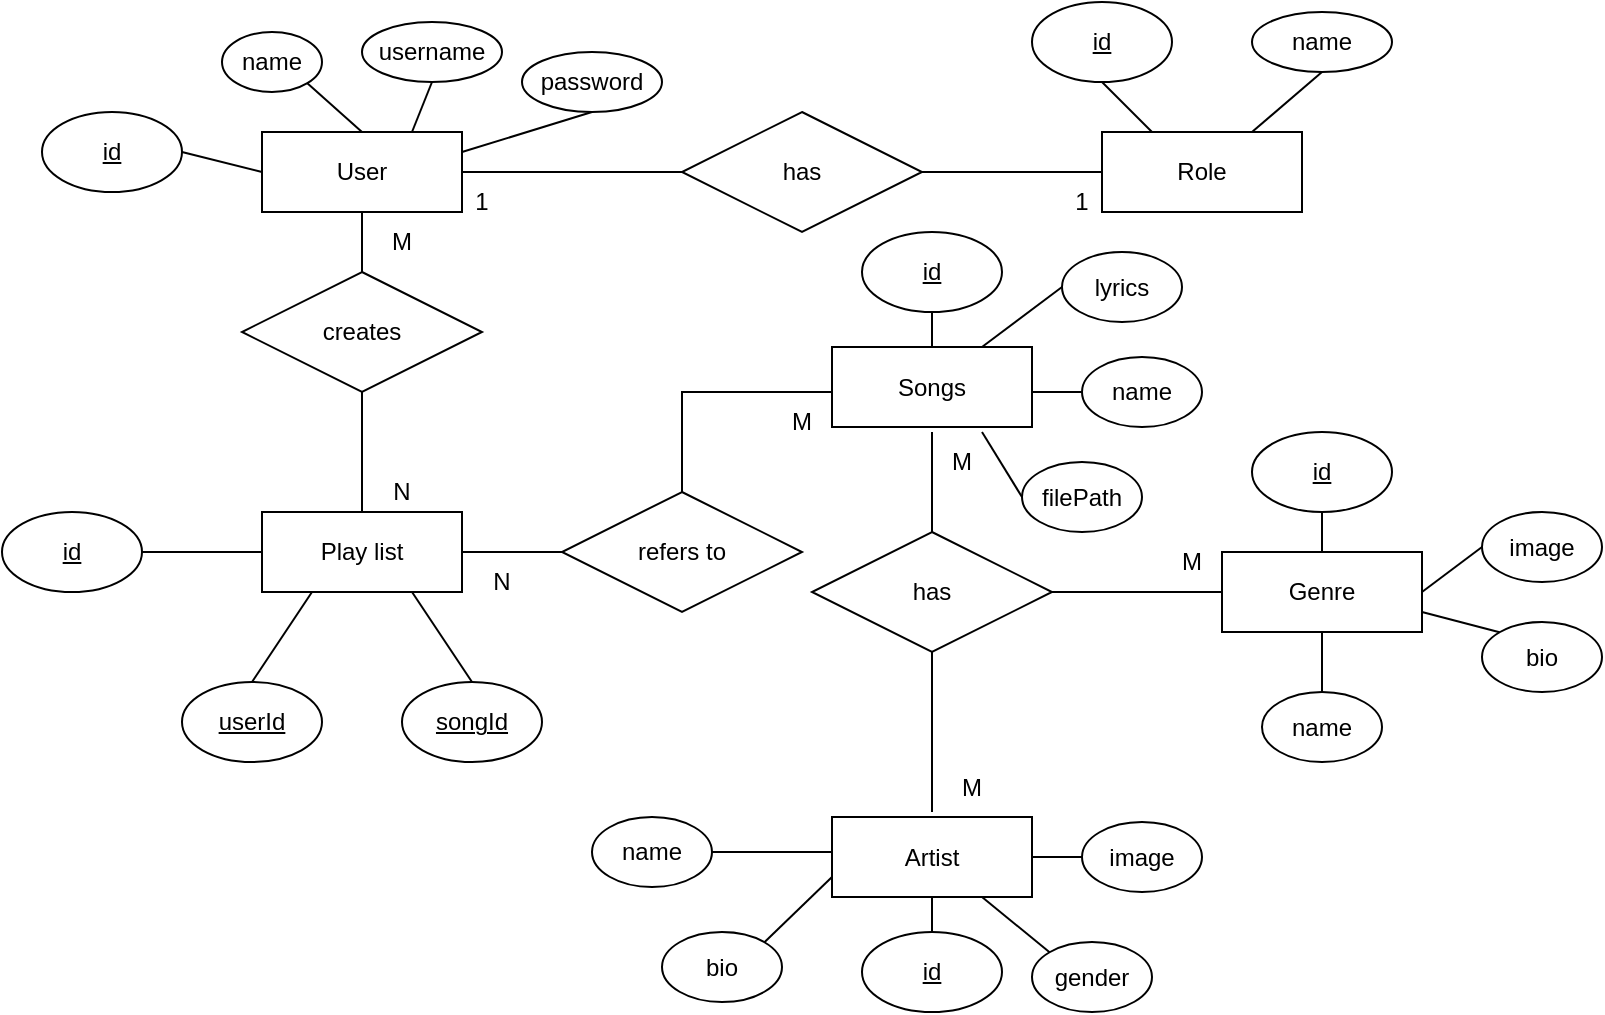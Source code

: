 <mxfile version="24.5.4" type="device">
  <diagram id="R2lEEEUBdFMjLlhIrx00" name="Page-1">
    <mxGraphModel dx="1200" dy="533" grid="1" gridSize="10" guides="1" tooltips="1" connect="1" arrows="1" fold="1" page="1" pageScale="1" pageWidth="850" pageHeight="1100" math="0" shadow="0" extFonts="Permanent Marker^https://fonts.googleapis.com/css?family=Permanent+Marker">
      <root>
        <mxCell id="0" />
        <mxCell id="1" parent="0" />
        <mxCell id="3n5AbjOA-bMkweXz2_4T-55" value="has" style="shape=rhombus;perimeter=rhombusPerimeter;whiteSpace=wrap;html=1;align=center;" parent="1" vertex="1">
          <mxGeometry x="410" y="60" width="120" height="60" as="geometry" />
        </mxCell>
        <mxCell id="3n5AbjOA-bMkweXz2_4T-59" value="has" style="shape=rhombus;perimeter=rhombusPerimeter;whiteSpace=wrap;html=1;align=center;" parent="1" vertex="1">
          <mxGeometry x="475" y="270" width="120" height="60" as="geometry" />
        </mxCell>
        <mxCell id="3n5AbjOA-bMkweXz2_4T-65" value="" style="endArrow=none;html=1;rounded=0;exitX=0.5;exitY=0;exitDx=0;exitDy=0;entryX=0.5;entryY=1;entryDx=0;entryDy=0;" parent="1" target="3n5AbjOA-bMkweXz2_4T-59" edge="1">
          <mxGeometry width="50" height="50" relative="1" as="geometry">
            <mxPoint x="535" y="410" as="sourcePoint" />
            <mxPoint x="545" y="340" as="targetPoint" />
          </mxGeometry>
        </mxCell>
        <mxCell id="3n5AbjOA-bMkweXz2_4T-66" value="" style="endArrow=none;html=1;rounded=0;exitX=0;exitY=0.5;exitDx=0;exitDy=0;entryX=1;entryY=0.5;entryDx=0;entryDy=0;" parent="1" target="3n5AbjOA-bMkweXz2_4T-59" edge="1">
          <mxGeometry width="50" height="50" relative="1" as="geometry">
            <mxPoint x="680" y="300" as="sourcePoint" />
            <mxPoint x="585" y="260" as="targetPoint" />
          </mxGeometry>
        </mxCell>
        <mxCell id="3n5AbjOA-bMkweXz2_4T-67" value="" style="endArrow=none;html=1;rounded=0;exitX=0.5;exitY=0;exitDx=0;exitDy=0;entryX=0.5;entryY=1;entryDx=0;entryDy=0;" parent="1" source="3n5AbjOA-bMkweXz2_4T-59" edge="1">
          <mxGeometry width="50" height="50" relative="1" as="geometry">
            <mxPoint x="445" y="420" as="sourcePoint" />
            <mxPoint x="535" y="220" as="targetPoint" />
          </mxGeometry>
        </mxCell>
        <mxCell id="3n5AbjOA-bMkweXz2_4T-69" value="" style="endArrow=none;html=1;rounded=0;entryX=0.5;entryY=1;entryDx=0;entryDy=0;" parent="1" edge="1">
          <mxGeometry width="50" height="50" relative="1" as="geometry">
            <mxPoint x="250" y="140" as="sourcePoint" />
            <mxPoint x="250" y="110" as="targetPoint" />
          </mxGeometry>
        </mxCell>
        <mxCell id="3n5AbjOA-bMkweXz2_4T-70" value="creates" style="shape=rhombus;perimeter=rhombusPerimeter;whiteSpace=wrap;html=1;align=center;" parent="1" vertex="1">
          <mxGeometry x="190" y="140" width="120" height="60" as="geometry" />
        </mxCell>
        <mxCell id="3n5AbjOA-bMkweXz2_4T-72" value="" style="endArrow=none;html=1;rounded=0;exitX=0.5;exitY=0;exitDx=0;exitDy=0;entryX=0.5;entryY=1;entryDx=0;entryDy=0;" parent="1" source="EnyzGbGBw4MDuUm2ZRS9-9" target="3n5AbjOA-bMkweXz2_4T-70" edge="1">
          <mxGeometry width="50" height="50" relative="1" as="geometry">
            <mxPoint x="250" y="260" as="sourcePoint" />
            <mxPoint x="455" y="230" as="targetPoint" />
          </mxGeometry>
        </mxCell>
        <mxCell id="3n5AbjOA-bMkweXz2_4T-73" value="refers to" style="shape=rhombus;perimeter=rhombusPerimeter;whiteSpace=wrap;html=1;align=center;" parent="1" vertex="1">
          <mxGeometry x="350" y="250" width="120" height="60" as="geometry" />
        </mxCell>
        <mxCell id="3n5AbjOA-bMkweXz2_4T-74" value="" style="endArrow=none;html=1;rounded=0;exitX=0.5;exitY=0;exitDx=0;exitDy=0;entryX=0;entryY=0.5;entryDx=0;entryDy=0;" parent="1" source="3n5AbjOA-bMkweXz2_4T-73" edge="1">
          <mxGeometry width="50" height="50" relative="1" as="geometry">
            <mxPoint x="545" y="280" as="sourcePoint" />
            <mxPoint x="485" y="200" as="targetPoint" />
            <Array as="points">
              <mxPoint x="410" y="200" />
            </Array>
          </mxGeometry>
        </mxCell>
        <mxCell id="3n5AbjOA-bMkweXz2_4T-75" value="" style="endArrow=none;html=1;rounded=0;exitX=1;exitY=0.5;exitDx=0;exitDy=0;entryX=0;entryY=0.5;entryDx=0;entryDy=0;" parent="1" source="EnyzGbGBw4MDuUm2ZRS9-9" target="3n5AbjOA-bMkweXz2_4T-73" edge="1">
          <mxGeometry width="50" height="50" relative="1" as="geometry">
            <mxPoint x="300" y="280" as="sourcePoint" />
            <mxPoint x="495" y="210" as="targetPoint" />
            <Array as="points" />
          </mxGeometry>
        </mxCell>
        <mxCell id="3n5AbjOA-bMkweXz2_4T-77" value="name" style="ellipse;whiteSpace=wrap;html=1;" parent="1" vertex="1">
          <mxGeometry x="180" y="20" width="50" height="30" as="geometry" />
        </mxCell>
        <mxCell id="3n5AbjOA-bMkweXz2_4T-79" value="username" style="ellipse;whiteSpace=wrap;html=1;" parent="1" vertex="1">
          <mxGeometry x="250" y="15" width="70" height="30" as="geometry" />
        </mxCell>
        <mxCell id="3n5AbjOA-bMkweXz2_4T-80" value="" style="endArrow=none;html=1;rounded=0;entryX=0;entryY=0.5;entryDx=0;entryDy=0;exitX=1;exitY=0.5;exitDx=0;exitDy=0;" parent="1" target="3n5AbjOA-bMkweXz2_4T-55" edge="1">
          <mxGeometry width="50" height="50" relative="1" as="geometry">
            <mxPoint x="300" y="90" as="sourcePoint" />
            <mxPoint x="380" y="170" as="targetPoint" />
          </mxGeometry>
        </mxCell>
        <mxCell id="3n5AbjOA-bMkweXz2_4T-81" value="" style="endArrow=none;html=1;rounded=0;entryX=0;entryY=0.5;entryDx=0;entryDy=0;exitX=1;exitY=0.5;exitDx=0;exitDy=0;" parent="1" source="3n5AbjOA-bMkweXz2_4T-55" edge="1">
          <mxGeometry width="50" height="50" relative="1" as="geometry">
            <mxPoint x="310" y="100" as="sourcePoint" />
            <mxPoint x="620" y="90.0" as="targetPoint" />
          </mxGeometry>
        </mxCell>
        <mxCell id="3n5AbjOA-bMkweXz2_4T-83" value="" style="endArrow=none;html=1;rounded=0;entryX=1;entryY=0.5;entryDx=0;entryDy=0;exitX=0;exitY=0.5;exitDx=0;exitDy=0;" parent="1" source="EnyzGbGBw4MDuUm2ZRS9-1" target="3n5AbjOA-bMkweXz2_4T-90" edge="1">
          <mxGeometry width="50" height="50" relative="1" as="geometry">
            <mxPoint x="200" y="90" as="sourcePoint" />
            <mxPoint x="170" y="85" as="targetPoint" />
          </mxGeometry>
        </mxCell>
        <mxCell id="3n5AbjOA-bMkweXz2_4T-84" value="" style="endArrow=none;html=1;rounded=0;entryX=1;entryY=1;entryDx=0;entryDy=0;exitX=0.5;exitY=0;exitDx=0;exitDy=0;" parent="1" source="EnyzGbGBw4MDuUm2ZRS9-1" target="3n5AbjOA-bMkweXz2_4T-77" edge="1">
          <mxGeometry width="50" height="50" relative="1" as="geometry">
            <mxPoint x="250" y="70" as="sourcePoint" />
            <mxPoint x="170" y="75" as="targetPoint" />
            <Array as="points" />
          </mxGeometry>
        </mxCell>
        <mxCell id="3n5AbjOA-bMkweXz2_4T-85" value="" style="endArrow=none;html=1;rounded=0;entryX=0.5;entryY=1;entryDx=0;entryDy=0;exitX=0.75;exitY=0;exitDx=0;exitDy=0;" parent="1" source="EnyzGbGBw4MDuUm2ZRS9-1" target="3n5AbjOA-bMkweXz2_4T-79" edge="1">
          <mxGeometry width="50" height="50" relative="1" as="geometry">
            <mxPoint x="300" y="70" as="sourcePoint" />
            <mxPoint x="203" y="46" as="targetPoint" />
          </mxGeometry>
        </mxCell>
        <mxCell id="3n5AbjOA-bMkweXz2_4T-89" value="name" style="ellipse;whiteSpace=wrap;html=1;" parent="1" vertex="1">
          <mxGeometry x="695" y="10" width="70" height="30" as="geometry" />
        </mxCell>
        <mxCell id="3n5AbjOA-bMkweXz2_4T-90" value="id" style="ellipse;whiteSpace=wrap;html=1;align=center;fontStyle=4;" parent="1" vertex="1">
          <mxGeometry x="90" y="60" width="70" height="40" as="geometry" />
        </mxCell>
        <mxCell id="3n5AbjOA-bMkweXz2_4T-92" value="id" style="ellipse;whiteSpace=wrap;html=1;align=center;fontStyle=4;" parent="1" vertex="1">
          <mxGeometry x="585" y="5" width="70" height="40" as="geometry" />
        </mxCell>
        <mxCell id="3n5AbjOA-bMkweXz2_4T-93" value="id" style="ellipse;whiteSpace=wrap;html=1;align=center;fontStyle=4;" parent="1" vertex="1">
          <mxGeometry x="70" y="260" width="70" height="40" as="geometry" />
        </mxCell>
        <mxCell id="3n5AbjOA-bMkweXz2_4T-94" value="id" style="ellipse;whiteSpace=wrap;html=1;align=center;fontStyle=4;" parent="1" vertex="1">
          <mxGeometry x="500" y="470" width="70" height="40" as="geometry" />
        </mxCell>
        <mxCell id="3n5AbjOA-bMkweXz2_4T-95" value="id" style="ellipse;whiteSpace=wrap;html=1;align=center;fontStyle=4;" parent="1" vertex="1">
          <mxGeometry x="695" y="220" width="70" height="40" as="geometry" />
        </mxCell>
        <mxCell id="3n5AbjOA-bMkweXz2_4T-96" value="id" style="ellipse;whiteSpace=wrap;html=1;align=center;fontStyle=4;" parent="1" vertex="1">
          <mxGeometry x="500" y="120" width="70" height="40" as="geometry" />
        </mxCell>
        <mxCell id="3n5AbjOA-bMkweXz2_4T-97" value="" style="endArrow=none;html=1;rounded=0;entryX=0.5;entryY=1;entryDx=0;entryDy=0;exitX=0.25;exitY=0;exitDx=0;exitDy=0;" parent="1" target="3n5AbjOA-bMkweXz2_4T-92" edge="1">
          <mxGeometry width="50" height="50" relative="1" as="geometry">
            <mxPoint x="645" y="70.0" as="sourcePoint" />
            <mxPoint x="630" y="100" as="targetPoint" />
          </mxGeometry>
        </mxCell>
        <mxCell id="3n5AbjOA-bMkweXz2_4T-98" value="" style="endArrow=none;html=1;rounded=0;entryX=0.5;entryY=1;entryDx=0;entryDy=0;exitX=0.75;exitY=0;exitDx=0;exitDy=0;" parent="1" target="3n5AbjOA-bMkweXz2_4T-89" edge="1">
          <mxGeometry width="50" height="50" relative="1" as="geometry">
            <mxPoint x="695" y="70.0" as="sourcePoint" />
            <mxPoint x="630" y="55" as="targetPoint" />
          </mxGeometry>
        </mxCell>
        <mxCell id="3n5AbjOA-bMkweXz2_4T-99" value="" style="endArrow=none;html=1;rounded=0;entryX=0;entryY=0.5;entryDx=0;entryDy=0;exitX=1;exitY=0.5;exitDx=0;exitDy=0;" parent="1" source="3n5AbjOA-bMkweXz2_4T-93" target="EnyzGbGBw4MDuUm2ZRS9-9" edge="1">
          <mxGeometry width="50" height="50" relative="1" as="geometry">
            <mxPoint x="655" y="80" as="sourcePoint" />
            <mxPoint x="200" y="280" as="targetPoint" />
          </mxGeometry>
        </mxCell>
        <mxCell id="3n5AbjOA-bMkweXz2_4T-101" value="" style="endArrow=none;html=1;rounded=0;exitX=0.5;exitY=0;exitDx=0;exitDy=0;entryX=0.25;entryY=1;entryDx=0;entryDy=0;" parent="1" source="EnyzGbGBw4MDuUm2ZRS9-4" target="EnyzGbGBw4MDuUm2ZRS9-9" edge="1">
          <mxGeometry width="50" height="50" relative="1" as="geometry">
            <mxPoint x="180" y="343" as="sourcePoint" />
            <mxPoint x="230" y="310" as="targetPoint" />
          </mxGeometry>
        </mxCell>
        <mxCell id="3n5AbjOA-bMkweXz2_4T-102" value="" style="endArrow=none;html=1;rounded=0;exitX=0.5;exitY=1;exitDx=0;exitDy=0;entryX=0.5;entryY=0;entryDx=0;entryDy=0;" parent="1" source="3n5AbjOA-bMkweXz2_4T-96" edge="1">
          <mxGeometry width="50" height="50" relative="1" as="geometry">
            <mxPoint x="690" y="310" as="sourcePoint" />
            <mxPoint x="535" y="180" as="targetPoint" />
          </mxGeometry>
        </mxCell>
        <mxCell id="3n5AbjOA-bMkweXz2_4T-103" value="name" style="ellipse;whiteSpace=wrap;html=1;" parent="1" vertex="1">
          <mxGeometry x="610" y="182.5" width="60" height="35" as="geometry" />
        </mxCell>
        <mxCell id="3n5AbjOA-bMkweXz2_4T-104" value="" style="endArrow=none;html=1;rounded=0;exitX=0;exitY=0.5;exitDx=0;exitDy=0;entryX=1;entryY=0.5;entryDx=0;entryDy=0;" parent="1" source="3n5AbjOA-bMkweXz2_4T-103" edge="1">
          <mxGeometry width="50" height="50" relative="1" as="geometry">
            <mxPoint x="545" y="170" as="sourcePoint" />
            <mxPoint x="585" y="200" as="targetPoint" />
          </mxGeometry>
        </mxCell>
        <mxCell id="3n5AbjOA-bMkweXz2_4T-106" value="name" style="ellipse;whiteSpace=wrap;html=1;" parent="1" vertex="1">
          <mxGeometry x="700" y="350" width="60" height="35" as="geometry" />
        </mxCell>
        <mxCell id="3n5AbjOA-bMkweXz2_4T-107" value="" style="endArrow=none;html=1;rounded=0;exitX=0.5;exitY=0;exitDx=0;exitDy=0;" parent="1" source="3n5AbjOA-bMkweXz2_4T-106" edge="1">
          <mxGeometry width="50" height="50" relative="1" as="geometry">
            <mxPoint x="690" y="310" as="sourcePoint" />
            <mxPoint x="730" y="320" as="targetPoint" />
          </mxGeometry>
        </mxCell>
        <mxCell id="3n5AbjOA-bMkweXz2_4T-108" value="" style="endArrow=none;html=1;rounded=0;exitX=0.5;exitY=1;exitDx=0;exitDy=0;entryX=0.5;entryY=0;entryDx=0;entryDy=0;" parent="1" source="3n5AbjOA-bMkweXz2_4T-95" edge="1" target="EnyzGbGBw4MDuUm2ZRS9-11">
          <mxGeometry width="50" height="50" relative="1" as="geometry">
            <mxPoint x="740" y="260" as="sourcePoint" />
            <mxPoint x="730" y="280" as="targetPoint" />
          </mxGeometry>
        </mxCell>
        <mxCell id="3n5AbjOA-bMkweXz2_4T-109" value="name" style="ellipse;whiteSpace=wrap;html=1;" parent="1" vertex="1">
          <mxGeometry x="365" y="412.5" width="60" height="35" as="geometry" />
        </mxCell>
        <mxCell id="3n5AbjOA-bMkweXz2_4T-110" value="" style="endArrow=none;html=1;rounded=0;exitX=0.5;exitY=0;exitDx=0;exitDy=0;entryX=0.5;entryY=1;entryDx=0;entryDy=0;" parent="1" source="3n5AbjOA-bMkweXz2_4T-94" edge="1">
          <mxGeometry width="50" height="50" relative="1" as="geometry">
            <mxPoint x="690" y="310" as="sourcePoint" />
            <mxPoint x="535" y="450" as="targetPoint" />
          </mxGeometry>
        </mxCell>
        <mxCell id="3n5AbjOA-bMkweXz2_4T-111" value="" style="endArrow=none;html=1;rounded=0;exitX=0;exitY=0.5;exitDx=0;exitDy=0;entryX=1;entryY=0.5;entryDx=0;entryDy=0;" parent="1" target="3n5AbjOA-bMkweXz2_4T-109" edge="1">
          <mxGeometry width="50" height="50" relative="1" as="geometry">
            <mxPoint x="485" y="430" as="sourcePoint" />
            <mxPoint x="545" y="460" as="targetPoint" />
          </mxGeometry>
        </mxCell>
        <mxCell id="EnyzGbGBw4MDuUm2ZRS9-1" value="User" style="whiteSpace=wrap;html=1;align=center;" vertex="1" parent="1">
          <mxGeometry x="200" y="70" width="100" height="40" as="geometry" />
        </mxCell>
        <mxCell id="EnyzGbGBw4MDuUm2ZRS9-2" value="password" style="ellipse;whiteSpace=wrap;html=1;" vertex="1" parent="1">
          <mxGeometry x="330" y="30" width="70" height="30" as="geometry" />
        </mxCell>
        <mxCell id="EnyzGbGBw4MDuUm2ZRS9-3" value="" style="endArrow=none;html=1;rounded=0;entryX=0.5;entryY=1;entryDx=0;entryDy=0;exitX=1;exitY=0.25;exitDx=0;exitDy=0;" edge="1" parent="1" source="EnyzGbGBw4MDuUm2ZRS9-1" target="EnyzGbGBw4MDuUm2ZRS9-2">
          <mxGeometry width="50" height="50" relative="1" as="geometry">
            <mxPoint x="285" y="80" as="sourcePoint" />
            <mxPoint x="295" y="55" as="targetPoint" />
          </mxGeometry>
        </mxCell>
        <mxCell id="EnyzGbGBw4MDuUm2ZRS9-4" value="userId" style="ellipse;whiteSpace=wrap;html=1;align=center;fontStyle=4;" vertex="1" parent="1">
          <mxGeometry x="160" y="345" width="70" height="40" as="geometry" />
        </mxCell>
        <mxCell id="EnyzGbGBw4MDuUm2ZRS9-5" value="songId" style="ellipse;whiteSpace=wrap;html=1;align=center;fontStyle=4;" vertex="1" parent="1">
          <mxGeometry x="270" y="345" width="70" height="40" as="geometry" />
        </mxCell>
        <mxCell id="EnyzGbGBw4MDuUm2ZRS9-6" value="" style="endArrow=none;html=1;rounded=0;exitX=0.5;exitY=0;exitDx=0;exitDy=0;entryX=0.75;entryY=1;entryDx=0;entryDy=0;" edge="1" parent="1" source="EnyzGbGBw4MDuUm2ZRS9-5" target="EnyzGbGBw4MDuUm2ZRS9-9">
          <mxGeometry width="50" height="50" relative="1" as="geometry">
            <mxPoint x="205" y="355" as="sourcePoint" />
            <mxPoint x="290" y="310" as="targetPoint" />
          </mxGeometry>
        </mxCell>
        <mxCell id="EnyzGbGBw4MDuUm2ZRS9-7" value="filePath" style="ellipse;whiteSpace=wrap;html=1;" vertex="1" parent="1">
          <mxGeometry x="580" y="235" width="60" height="35" as="geometry" />
        </mxCell>
        <mxCell id="EnyzGbGBw4MDuUm2ZRS9-8" value="" style="endArrow=none;html=1;rounded=0;exitX=0;exitY=0.5;exitDx=0;exitDy=0;entryX=0.75;entryY=1;entryDx=0;entryDy=0;" edge="1" parent="1" source="EnyzGbGBw4MDuUm2ZRS9-7">
          <mxGeometry width="50" height="50" relative="1" as="geometry">
            <mxPoint x="620" y="210" as="sourcePoint" />
            <mxPoint x="560" y="220" as="targetPoint" />
          </mxGeometry>
        </mxCell>
        <mxCell id="EnyzGbGBw4MDuUm2ZRS9-9" value="Play list" style="whiteSpace=wrap;html=1;align=center;" vertex="1" parent="1">
          <mxGeometry x="200" y="260" width="100" height="40" as="geometry" />
        </mxCell>
        <mxCell id="EnyzGbGBw4MDuUm2ZRS9-10" value="Role" style="whiteSpace=wrap;html=1;align=center;" vertex="1" parent="1">
          <mxGeometry x="620" y="70" width="100" height="40" as="geometry" />
        </mxCell>
        <mxCell id="EnyzGbGBw4MDuUm2ZRS9-11" value="Genre" style="whiteSpace=wrap;html=1;align=center;" vertex="1" parent="1">
          <mxGeometry x="680" y="280" width="100" height="40" as="geometry" />
        </mxCell>
        <mxCell id="EnyzGbGBw4MDuUm2ZRS9-12" value="Artist" style="whiteSpace=wrap;html=1;align=center;" vertex="1" parent="1">
          <mxGeometry x="485" y="412.5" width="100" height="40" as="geometry" />
        </mxCell>
        <mxCell id="EnyzGbGBw4MDuUm2ZRS9-14" value="Songs" style="whiteSpace=wrap;html=1;align=center;" vertex="1" parent="1">
          <mxGeometry x="485" y="177.5" width="100" height="40" as="geometry" />
        </mxCell>
        <mxCell id="EnyzGbGBw4MDuUm2ZRS9-15" value="1" style="text;strokeColor=none;align=center;fillColor=none;html=1;verticalAlign=middle;whiteSpace=wrap;rounded=0;" vertex="1" parent="1">
          <mxGeometry x="280" y="90" width="60" height="30" as="geometry" />
        </mxCell>
        <mxCell id="EnyzGbGBw4MDuUm2ZRS9-16" value="1" style="text;strokeColor=none;align=center;fillColor=none;html=1;verticalAlign=middle;whiteSpace=wrap;rounded=0;" vertex="1" parent="1">
          <mxGeometry x="580" y="90" width="60" height="30" as="geometry" />
        </mxCell>
        <mxCell id="EnyzGbGBw4MDuUm2ZRS9-17" value="M" style="text;strokeColor=none;align=center;fillColor=none;html=1;verticalAlign=middle;whiteSpace=wrap;rounded=0;" vertex="1" parent="1">
          <mxGeometry x="240" y="110" width="60" height="30" as="geometry" />
        </mxCell>
        <mxCell id="EnyzGbGBw4MDuUm2ZRS9-18" value="N" style="text;strokeColor=none;align=center;fillColor=none;html=1;verticalAlign=middle;whiteSpace=wrap;rounded=0;" vertex="1" parent="1">
          <mxGeometry x="240" y="235" width="60" height="30" as="geometry" />
        </mxCell>
        <mxCell id="EnyzGbGBw4MDuUm2ZRS9-19" value="N" style="text;strokeColor=none;align=center;fillColor=none;html=1;verticalAlign=middle;whiteSpace=wrap;rounded=0;" vertex="1" parent="1">
          <mxGeometry x="290" y="280" width="60" height="30" as="geometry" />
        </mxCell>
        <mxCell id="EnyzGbGBw4MDuUm2ZRS9-20" value="M" style="text;strokeColor=none;align=center;fillColor=none;html=1;verticalAlign=middle;whiteSpace=wrap;rounded=0;" vertex="1" parent="1">
          <mxGeometry x="440" y="200" width="60" height="30" as="geometry" />
        </mxCell>
        <mxCell id="EnyzGbGBw4MDuUm2ZRS9-21" value="M" style="text;strokeColor=none;align=center;fillColor=none;html=1;verticalAlign=middle;whiteSpace=wrap;rounded=0;" vertex="1" parent="1">
          <mxGeometry x="520" y="220" width="60" height="30" as="geometry" />
        </mxCell>
        <mxCell id="EnyzGbGBw4MDuUm2ZRS9-22" value="M" style="text;strokeColor=none;align=center;fillColor=none;html=1;verticalAlign=middle;whiteSpace=wrap;rounded=0;" vertex="1" parent="1">
          <mxGeometry x="525" y="382.5" width="60" height="30" as="geometry" />
        </mxCell>
        <mxCell id="EnyzGbGBw4MDuUm2ZRS9-23" value="M" style="text;strokeColor=none;align=center;fillColor=none;html=1;verticalAlign=middle;whiteSpace=wrap;rounded=0;" vertex="1" parent="1">
          <mxGeometry x="635" y="270" width="60" height="30" as="geometry" />
        </mxCell>
        <mxCell id="EnyzGbGBw4MDuUm2ZRS9-24" value="bio" style="ellipse;whiteSpace=wrap;html=1;" vertex="1" parent="1">
          <mxGeometry x="400" y="470" width="60" height="35" as="geometry" />
        </mxCell>
        <mxCell id="EnyzGbGBw4MDuUm2ZRS9-25" value="gender" style="ellipse;whiteSpace=wrap;html=1;" vertex="1" parent="1">
          <mxGeometry x="585" y="475" width="60" height="35" as="geometry" />
        </mxCell>
        <mxCell id="EnyzGbGBw4MDuUm2ZRS9-26" value="image" style="ellipse;whiteSpace=wrap;html=1;" vertex="1" parent="1">
          <mxGeometry x="610" y="415" width="60" height="35" as="geometry" />
        </mxCell>
        <mxCell id="EnyzGbGBw4MDuUm2ZRS9-27" value="" style="endArrow=none;html=1;rounded=0;exitX=0;exitY=0.75;exitDx=0;exitDy=0;entryX=1;entryY=0;entryDx=0;entryDy=0;" edge="1" parent="1" source="EnyzGbGBw4MDuUm2ZRS9-12" target="EnyzGbGBw4MDuUm2ZRS9-24">
          <mxGeometry width="50" height="50" relative="1" as="geometry">
            <mxPoint x="495" y="440" as="sourcePoint" />
            <mxPoint x="435" y="440" as="targetPoint" />
          </mxGeometry>
        </mxCell>
        <mxCell id="EnyzGbGBw4MDuUm2ZRS9-28" value="" style="endArrow=none;html=1;rounded=0;exitX=0.75;exitY=1;exitDx=0;exitDy=0;entryX=0;entryY=0;entryDx=0;entryDy=0;" edge="1" parent="1" source="EnyzGbGBw4MDuUm2ZRS9-12" target="EnyzGbGBw4MDuUm2ZRS9-25">
          <mxGeometry width="50" height="50" relative="1" as="geometry">
            <mxPoint x="495" y="453" as="sourcePoint" />
            <mxPoint x="461" y="485" as="targetPoint" />
          </mxGeometry>
        </mxCell>
        <mxCell id="EnyzGbGBw4MDuUm2ZRS9-29" value="" style="endArrow=none;html=1;rounded=0;exitX=1;exitY=0.5;exitDx=0;exitDy=0;entryX=0;entryY=0.5;entryDx=0;entryDy=0;" edge="1" parent="1" source="EnyzGbGBw4MDuUm2ZRS9-12" target="EnyzGbGBw4MDuUm2ZRS9-26">
          <mxGeometry width="50" height="50" relative="1" as="geometry">
            <mxPoint x="570" y="463" as="sourcePoint" />
            <mxPoint x="604" y="490" as="targetPoint" />
          </mxGeometry>
        </mxCell>
        <mxCell id="EnyzGbGBw4MDuUm2ZRS9-30" value="bio" style="ellipse;whiteSpace=wrap;html=1;" vertex="1" parent="1">
          <mxGeometry x="810" y="315" width="60" height="35" as="geometry" />
        </mxCell>
        <mxCell id="EnyzGbGBw4MDuUm2ZRS9-31" value="" style="endArrow=none;html=1;rounded=0;exitX=0;exitY=0;exitDx=0;exitDy=0;entryX=1;entryY=0.75;entryDx=0;entryDy=0;" edge="1" parent="1" source="EnyzGbGBw4MDuUm2ZRS9-30" target="EnyzGbGBw4MDuUm2ZRS9-11">
          <mxGeometry width="50" height="50" relative="1" as="geometry">
            <mxPoint x="740" y="360" as="sourcePoint" />
            <mxPoint x="740" y="330" as="targetPoint" />
          </mxGeometry>
        </mxCell>
        <mxCell id="EnyzGbGBw4MDuUm2ZRS9-32" value="image" style="ellipse;whiteSpace=wrap;html=1;" vertex="1" parent="1">
          <mxGeometry x="810" y="260" width="60" height="35" as="geometry" />
        </mxCell>
        <mxCell id="EnyzGbGBw4MDuUm2ZRS9-33" value="" style="endArrow=none;html=1;rounded=0;exitX=0;exitY=0.5;exitDx=0;exitDy=0;entryX=1;entryY=0.5;entryDx=0;entryDy=0;" edge="1" parent="1" source="EnyzGbGBw4MDuUm2ZRS9-32" target="EnyzGbGBw4MDuUm2ZRS9-11">
          <mxGeometry width="50" height="50" relative="1" as="geometry">
            <mxPoint x="784" y="363" as="sourcePoint" />
            <mxPoint x="765" y="330" as="targetPoint" />
          </mxGeometry>
        </mxCell>
        <mxCell id="EnyzGbGBw4MDuUm2ZRS9-35" value="lyrics" style="ellipse;whiteSpace=wrap;html=1;" vertex="1" parent="1">
          <mxGeometry x="600" y="130" width="60" height="35" as="geometry" />
        </mxCell>
        <mxCell id="EnyzGbGBw4MDuUm2ZRS9-36" value="" style="endArrow=none;html=1;rounded=0;exitX=0;exitY=0.5;exitDx=0;exitDy=0;entryX=0.75;entryY=0;entryDx=0;entryDy=0;" edge="1" parent="1" source="EnyzGbGBw4MDuUm2ZRS9-35" target="EnyzGbGBw4MDuUm2ZRS9-14">
          <mxGeometry width="50" height="50" relative="1" as="geometry">
            <mxPoint x="545" y="170" as="sourcePoint" />
            <mxPoint x="545" y="190" as="targetPoint" />
          </mxGeometry>
        </mxCell>
      </root>
    </mxGraphModel>
  </diagram>
</mxfile>
